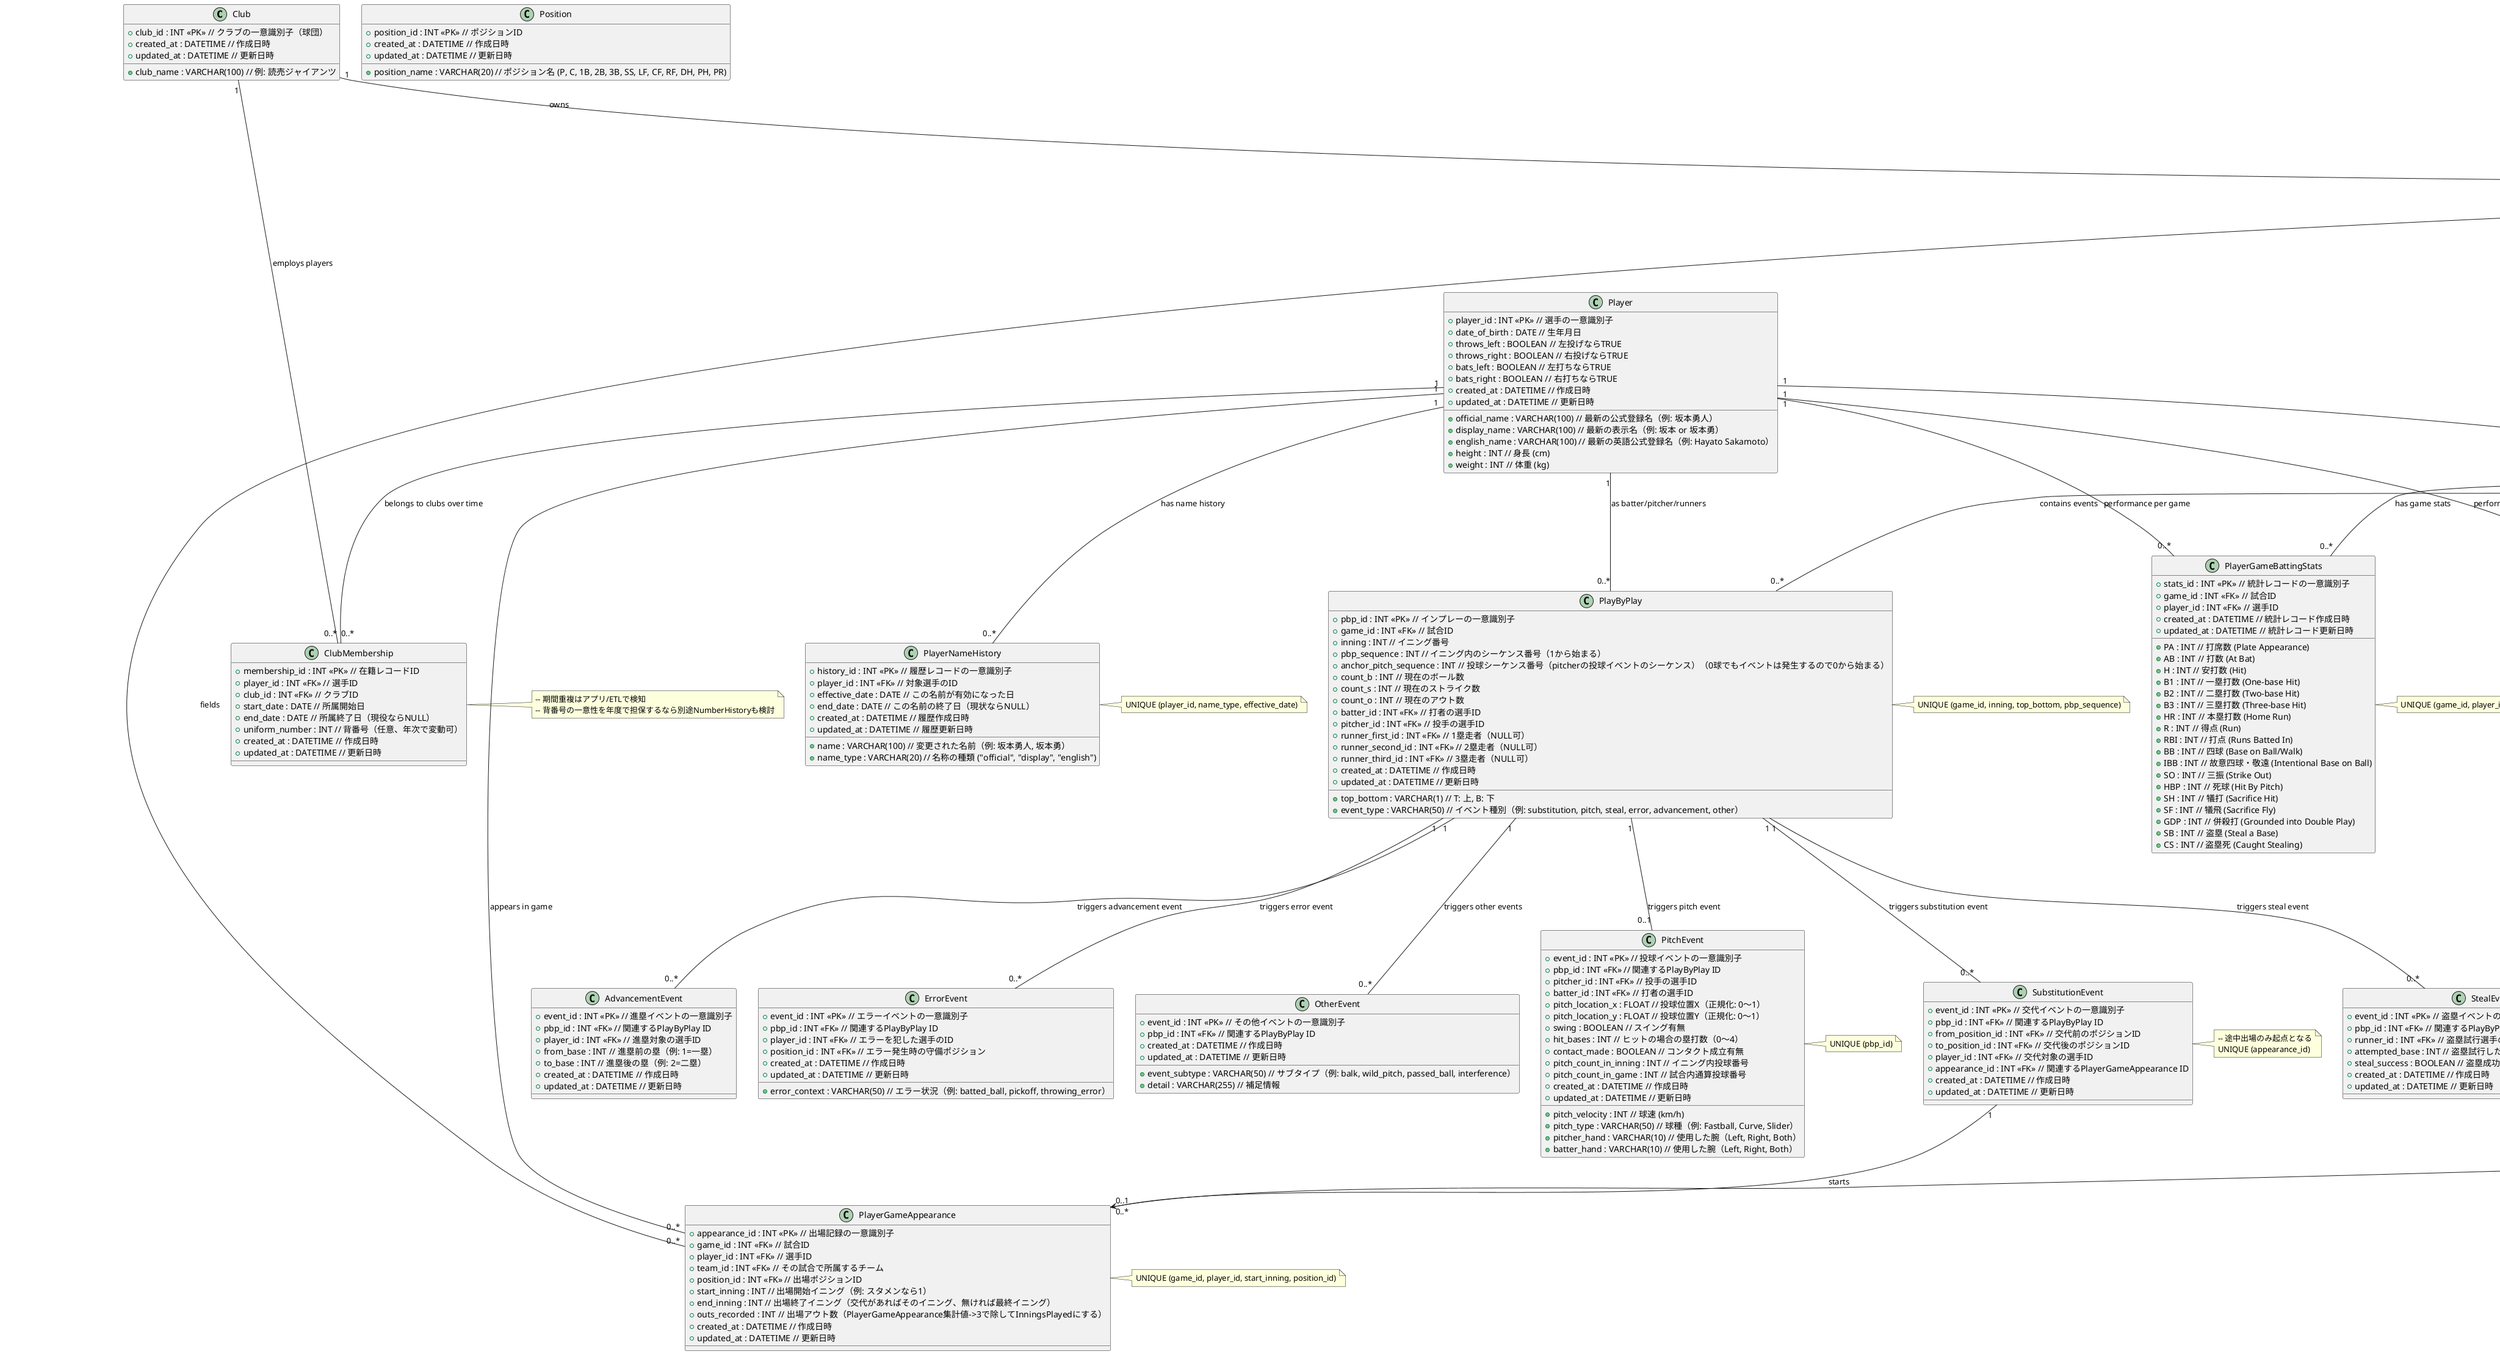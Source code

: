 @startuml schema
' ==========================
' チーム・球場・試合関連
' ==========================

' クラブ（親組織）：一軍/ファームの上位概念
class Club {
  + club_id : INT <<PK>> // クラブの一意識別子（球団）
  + club_name : VARCHAR(100) // 例: 読売ジャイアンツ
  + created_at : DATETIME // 作成日時
  + updated_at : DATETIME // 更新日時
}

' チーム（編成単位）：一軍/ファームなど
class Team {
  + team_id : INT <<PK>> // チームの一意識別子
  + club_id : INT <<FK>> // 所属クラブID
  + team_name : VARCHAR(100) // チーム名（例: 読売ジャイアンツ（一軍） など）
  + league : VARCHAR(50) // 所属リーグ（例：Central、Eastern など）
  + level : VARCHAR(20) // レベル（First, Farm など）
  + created_at : DATETIME // レコード作成日時
  + updated_at : DATETIME // 最終更新日時
}

Club "1" -- "0..*" Team : "owns"


' 球場テーブル：各球場の基本情報を管理
class Stadium {
  + stadium_id : INT <<PK>> // 球場の一意識別子
  + stadium_name : VARCHAR(100) // 球場名
  + is_dome : BOOLEAN // ドーム球場の場合TRUE
  + created_at : DATETIME // レコード作成日時
  + updated_at : DATETIME // 最終更新日時
}

' 試合カテゴリテーブル：試合種別（公式戦、ファーム、交流戦など）を管理
class GameCategory {
  + category_id : INT <<PK>> // カテゴリの一意識別子
  + category_name : VARCHAR(50) // 例: Official, Farm, Interleague, CS, JapanSeries, Open
  + created_at : DATETIME // 作成日時
  + updated_at : DATETIME // 更新日時
}

' 試合テーブル：各試合の詳細情報を管理
class Game {
  + game_id : INT <<PK>> // 試合の一意識別子
  + season_year : INT // シーズン年度（2月始まり）
  + game_date : DATE // 試合日
  + stadium_id : INT <<FK>> // 使用球場ID
  + home_team_id : INT <<FK>> // ホームチームID
  + away_team_id : INT <<FK>> // アウェイチームID
  + final_score_home : INT // ホームチーム最終得点
  + final_score_away : INT // アウェイチーム最終得点
  + status : VARCHAR(20) // 試合状態（scheduled, completed, cancelled）
  + is_nighter : BOOLEAN // ナイターかどうか(17時以降開始ならTRUE)
  + category_id : INT <<FK>> // 試合カテゴリID
  + source_yahoo_id : VARCHAR(20) // Yahoo!の試合ID(例：2021029801)
  + created_at : DATETIME // 作成日時
  + updated_at : DATETIME // 更新日時
}

Team "1" -- "0..*" Game : "hosts/visits"
Stadium "1" -- "0..*" Game : "hosts"
GameCategory "1" -- "0..*" Game : "categorizes"

' ==========================
' 選手・所属関連
' ==========================

' プレイヤーテーブル：各選手の最新の名前情報を管理
class Player {
  + player_id : INT <<PK>> // 選手の一意識別子
  + official_name : VARCHAR(100) // 最新の公式登録名（例: 坂本勇人）
  + display_name : VARCHAR(100) // 最新の表示名（例: 坂本 or 坂本勇）
  + english_name : VARCHAR(100) // 最新の英語公式登録名（例: Hayato Sakamoto）
  + date_of_birth : DATE // 生年月日
  + height : INT // 身長 (cm)
  + weight : INT // 体重 (kg)
  + throws_left : BOOLEAN // 左投げならTRUE
  + throws_right : BOOLEAN // 右投げならTRUE
  + bats_left : BOOLEAN // 左打ちならTRUE
  + bats_right : BOOLEAN // 右打ちならTRUE
  + created_at : DATETIME // 作成日時
  + updated_at : DATETIME // 更新日時
}

' PlayerNameHistoryテーブル：公式登録名・表示名の変更履歴を管理
class PlayerNameHistory {
  + history_id : INT <<PK>> // 履歴レコードの一意識別子
  + player_id : INT <<FK>> // 対象選手のID
  + name : VARCHAR(100) // 変更された名前（例: 坂本勇人, 坂本勇）
  + name_type : VARCHAR(20) // 名称の種類 ("official", "display", "english")
  + effective_date : DATE // この名前が有効になった日
  + end_date : DATE // この名前の終了日（現状ならNULL）
  + created_at : DATETIME // 履歴作成日時
  + updated_at : DATETIME // 履歴更新日時
}

' クラブ在籍（所属）履歴：選手はクラブに所属する（チームではなくクラブ）
class ClubMembership {
  + membership_id : INT <<PK>> // 在籍レコードID
  + player_id : INT <<FK>> // 選手ID
  + club_id : INT <<FK>> // クラブID
  + start_date : DATE // 所属開始日
  + end_date : DATE // 所属終了日（現役ならNULL）
  + uniform_number : INT // 背番号（任意、年次で変動可）
  + created_at : DATETIME // 作成日時
  + updated_at : DATETIME // 更新日時
}

Player "1" -- "0..*" ClubMembership : "belongs to clubs over time"
Club "1" -- "0..*" ClubMembership : "employs players"
Player "1" -- "0..*" PlayerNameHistory : "has name history"

' 出場状況テーブル：各試合での出場情報（スタメン・交代含む）
class PlayerGameAppearance {
  + appearance_id : INT <<PK>> // 出場記録の一意識別子
  + game_id : INT <<FK>> // 試合ID
  + player_id : INT <<FK>> // 選手ID
  + team_id : INT <<FK>> // その試合で所属するチーム
  + position_id : INT <<FK>> // 出場ポジションID
  + start_inning : INT // 出場開始イニング（例: スタメンなら1）
  + end_inning : INT // 出場終了イニング（交代があればそのイニング、無ければ最終イニング）
  + outs_recorded : INT // 出場アウト数（PlayerGameAppearance集計値->3で除してInningsPlayedにする）
  + created_at : DATETIME // 作成日時
  + updated_at : DATETIME // 更新日時
}

Team "1" -- "0..*" PlayerGameAppearance : "fields"
Game "1" -- "0..*" PlayerGameAppearance : "has appearance records"
Player "1" -- "0..*" PlayerGameAppearance : "appears in game"

' ==========================
' インプレー毎のイベント（PlayByPlay）
' ==========================
class PlayByPlay {
  + pbp_id : INT <<PK>> // インプレーの一意識別子
  + game_id : INT <<FK>> // 試合ID
  + inning : INT // イニング番号
  + top_bottom : VARCHAR(1) // T: 上, B: 下
  + pbp_sequence : INT // イニング内のシーケンス番号（1から始まる）
  + anchor_pitch_sequence : INT // 投球シーケンス番号（pitcherの投球イベントのシーケンス）（0球でもイベントは発生するので0から始まる）
  + count_b : INT // 現在のボール数
  + count_s : INT // 現在のストライク数
  + count_o : INT // 現在のアウト数
  + batter_id : INT <<FK>> // 打者の選手ID
  + pitcher_id : INT <<FK>> // 投手の選手ID
  + runner_first_id : INT <<FK>> // 1塁走者（NULL可）
  + runner_second_id : INT <<FK>> // 2塁走者（NULL可）
  + runner_third_id : INT <<FK>> // 3塁走者（NULL可）
  + event_type : VARCHAR(50) // イベント種別（例: substitution, pitch, steal, error, advancement, other）
  + created_at : DATETIME // 作成日時
  + updated_at : DATETIME // 更新日時
}

Game "1" -- "0..*" PlayByPlay : "contains events"
Player "1" -- "0..*" PlayByPlay : "as batter/pitcher/runners"

' ==========================
' 各イベントテーブル
' ==========================
class PitchEvent {
  + event_id : INT <<PK>> // 投球イベントの一意識別子
  + pbp_id : INT <<FK>> // 関連するPlayByPlay ID
  + pitcher_id : INT <<FK>> // 投手の選手ID
  + batter_id : INT <<FK>> // 打者の選手ID
  + pitch_velocity : INT // 球速 (km/h)
  + pitch_type : VARCHAR(50) // 球種（例: Fastball, Curve, Slider）
  + pitch_location_x : FLOAT // 投球位置X（正規化: 0～1）
  + pitch_location_y : FLOAT // 投球位置Y（正規化: 0～1）
  + swing : BOOLEAN // スイング有無
  + hit_bases : INT // ヒットの場合の塁打数（0～4）
  + contact_made : BOOLEAN // コンタクト成立有無
  + pitcher_hand : VARCHAR(10) // 使用した腕（Left, Right, Both）
  + batter_hand : VARCHAR(10) // 使用した腕（Left, Right, Both）
  + pitch_count_in_inning : INT // イニング内投球番号
  + pitch_count_in_game : INT // 試合内通算投球番号
  + created_at : DATETIME // 作成日時
  + updated_at : DATETIME // 更新日時
}

' PBP 1件につき PitchEvent は最大1（非投球PBPの場合は0）
PlayByPlay "1" -- "0..1" PitchEvent : "triggers pitch event"

class StealEvent {
  + event_id : INT <<PK>> // 盗塁イベントの一意識別子
  + pbp_id : INT <<FK>> // 関連するPlayByPlay ID
  + runner_id : INT <<FK>> // 盗塁試行選手のID
  + attempted_base : INT // 盗塁試行した塁（2=二塁, 3=三塁, 4=本塁）
  + steal_success : BOOLEAN // 盗塁成功ならTRUE
  + created_at : DATETIME // 作成日時
  + updated_at : DATETIME // 更新日時
}

PlayByPlay "1" -- "0..*" StealEvent : "triggers steal event"

class SubstitutionEvent {
  + event_id : INT <<PK>> // 交代イベントの一意識別子
  + pbp_id : INT <<FK>> // 関連するPlayByPlay ID
  + from_position_id : INT <<FK>> // 交代前のポジションID
  + to_position_id : INT <<FK>> // 交代後のポジションID
  + player_id : INT <<FK>> // 交代対象の選手ID
  + appearance_id : INT <<FK>> // 関連するPlayerGameAppearance ID
  + created_at : DATETIME // 作成日時
  + updated_at : DATETIME // 更新日時
}
' 途中出場のみ：イベント1件が“新規appearance”を起動
PlayByPlay "1" -- "0..*" SubstitutionEvent : "triggers substitution event"
SubstitutionEvent "1" --> "0..1" PlayerGameAppearance : "starts"

class AdvancementEvent {
  + event_id : INT <<PK>> // 進塁イベントの一意識別子
  + pbp_id : INT <<FK>> // 関連するPlayByPlay ID
  + player_id : INT <<FK>> // 進塁対象の選手ID
  + from_base : INT // 進塁前の塁（例: 1=一塁）
  + to_base : INT // 進塁後の塁（例: 2=二塁）
  + created_at : DATETIME // 作成日時
  + updated_at : DATETIME // 更新日時
}

PlayByPlay "1" -- "0..*" AdvancementEvent : "triggers advancement event"

class ErrorEvent {
  + event_id : INT <<PK>> // エラーイベントの一意識別子
  + pbp_id : INT <<FK>> // 関連するPlayByPlay ID
  + player_id : INT <<FK>> // エラーを犯した選手のID
  + position_id : INT <<FK>> // エラー発生時の守備ポジション
  + error_context : VARCHAR(50) // エラー状況（例: batted_ball, pickoff, throwing_error）
  + created_at : DATETIME // 作成日時
  + updated_at : DATETIME // 更新日時
}

PlayByPlay "1" -- "0..*" ErrorEvent : "triggers error event"

class OtherEvent {
  + event_id : INT <<PK>> // その他イベントの一意識別子
  + pbp_id : INT <<FK>> // 関連するPlayByPlay ID
  + event_subtype : VARCHAR(50) // サブタイプ（例: balk, wild_pitch, passed_ball, interference）
  + detail : VARCHAR(255) // 補足情報
  + created_at : DATETIME // 作成日時
  + updated_at : DATETIME // 更新日時
}

PlayByPlay "1" -- "0..*" OtherEvent : "triggers other events"

' ==========================
' 個人成績テーブル：試合単位（打撃・投手・守備）の統計
' ==========================
class PlayerGameBattingStats {
  + stats_id : INT <<PK>> // 統計レコードの一意識別子
  + game_id : INT <<FK>> // 試合ID
  + player_id : INT <<FK>> // 選手ID
  + PA : INT // 打席数 (Plate Appearance)
  + AB : INT // 打数 (At Bat)
  + H : INT // 安打数 (Hit)
  + B1 : INT // 一塁打数 (One-base Hit)
  + B2 : INT // 二塁打数 (Two-base Hit)
  + B3 : INT // 三塁打数 (Three-base Hit)
  + HR : INT // 本塁打数 (Home Run)
  + R : INT // 得点 (Run)
  + RBI : INT // 打点 (Runs Batted In)
  + BB : INT // 四球 (Base on Ball/Walk)
  + IBB : INT // 故意四球・敬遠 (Intentional Base on Ball)
  + SO : INT // 三振 (Strike Out)
  + HBP : INT // 死球 (Hit By Pitch)
  + SH : INT // 犠打 (Sacrifice Hit)
  + SF : INT // 犠飛 (Sacrifice Fly)
  + GDP : INT // 併殺打 (Grounded into Double Play)
  + SB : INT // 盗塁 (Steal a Base)
  + CS : INT // 盗塁死 (Caught Stealing)
  + created_at : DATETIME // 統計レコード作成日時
  + updated_at : DATETIME // 統計レコード更新日時
}

Game "1" -- "0..*" PlayerGameBattingStats : "has game stats"
Player "1" -- "0..*" PlayerGameBattingStats : "performance per game"

class PlayerGamePitchingStats {
  + stats_id : INT <<PK>> // 統計レコードの一意識別子
  + game_id : INT <<FK>> // 試合ID
  + player_id : INT <<FK>> // 選手ID
  + W : INT // 勝利 (Win) 0 or 1
  + L : INT // 敗戦 (Lose) 0 or 1
  + G : INT // 登板 (Game) 0 or 1
  + GS : INT // 先発登板 (Games Started) 0 or 1
  + CG : INT // 完投 (Complete Game) 0 or 1
  + ShO : INT // 完封 (Shutout) 0 or 1
  + SV : INT // セーブ数 (Save) 0 or 1
  + HLD : INT // ホールド数 (Hold) 0 or 1
  + outs_recorded : INT // 出場アウト数（PlayerGameAppearance集計値->3で除してInningsPlayedにする）
  + TBF : INT // 対戦打者数 (Total Batters Faced)
  + H : INT // 被安打数 (Hits Allowed)
  + R : INT // 失点 (Runs Allowed)
  + ER : INT // 自責点 (Earned Runs)
  + HR : INT // 被本塁打数 (Home Runs Allowed)
  + BB : INT // 与四球数 (Walks and Given)
  + IBB : INT // 故意四球・敬遠数 (Intentional Base on Ball Given)
  + HBP : INT // 与死球数 (Hit By Pitch given)
  + WP : INT // ワイルドピッチ数 (Wild Pitch)
  + BK : INT // ボーク数 (Balk)
  + SO : INT // 奪三振 (Strikeout)
  + SB : INT // 許盗塁 (Stolen Base Allowed)
  + CS : INT // 盗塁刺 (Caught Stealing)
  + Pitches : INT // 投球数 (Total Pitches)
  + created_at : DATETIME // 統計レコード作成日時
  + updated_at : DATETIME // 統計レコード更新日時
}

Game "1" -- "0..*" PlayerGamePitchingStats : "has game stats"
Player "1" -- "0..*" PlayerGamePitchingStats : "performance per game"

class PlayerGameFieldingStats {
  + stats_id : INT <<PK>> // 統計レコードの一意識別子
  + game_id : INT <<FK>> // 試合ID
  + player_id : INT <<FK>> // 選手ID
  + G : INT // 試合数 (Games)
  + GS : INT // 先発出場 (Games Started)
  + outs_recorded : INT // 出場アウト数（PlayerGameAppearance集計値->3で除してInningsPlayedにする）
  + E : INT // 失策 (Errors)
  + SB : INT // 許盗塁 (Stolen Base Allowed) 捕手
  + CS : INT // 盗塁刺 (Caught Stealing) 捕手
  + WP : INT // 暴投・ワイルドピッチ (Wild Pitch) 捕手
  + PB : INT // 捕逸・パスボール (Passed Ball) 捕手
  + created_at : DATETIME // 統計レコード作成日時
  + updated_at : DATETIME // 統計レコード更新日時
}

Game "1" -- "0..*" PlayerGameFieldingStats : "has game stats"
Player "1" -- "0..*" PlayerGameFieldingStats : "performance per game"

' ==========================
' チーム成績テーブル：試合単位（打撃・投手・守備）の統計
' ==========================

class TeamGameBattingStats {
  + stats_id : INT <<PK>> // 統計レコードの一意識別子
  + game_id : INT <<FK>> // 試合ID
  + team_id : INT <<FK>> // チームID
  + PA : INT // 打席数 (Plate Appearance)
  + AB : INT // 打数 (At Bat)
  + H : INT // 安打数 (Hit)
  + B1 : INT // 一塁打数 (One-base Hit)
  + B2 : INT // 二塁打数 (Two-base Hit)
  + B3 : INT // 三塁打数 (Three-base Hit)
  + HR : INT // 本塁打数 (Home Run)
  + R : INT // 得点 (Run)
  + RBI : INT // 打点 (Runs Batted In)
  + BB : INT // 四球 (Base on Ball/Walk)
  + IBB : INT // 故意四球・敬遠 (Intentional Base on Ball)
  + SO : INT // 三振 (Strike Out)
  + HBP : INT // 死球 (Hit By Pitch)
  + SH : INT // 犠打 (Sacrifice Hit)
  + SF : INT // 犠飛 (Sacrifice Fly)
  + GDP : INT // 併殺打 (Grounded into Double Play)
  + SB : INT // 盗塁 (Steal a Base)
  + CS : INT // 盗塁死 (Caught Stealing)
  + created_at : DATETIME // 統計レコード作成日時
  + updated_at : DATETIME // 統計レコード更新日時
}

Game "1" -- "0..*" TeamGameBattingStats : "has game stats"
Team "1" -- "0..*" TeamGameBattingStats : "performance per game"

class TeamGamePitchingStats {
  + stats_id : INT <<PK>> // 統計レコードの一意識別子
  + game_id : INT <<FK>> // 試合ID
  + team_id : INT <<FK>> // チームID
  + W : INT // 勝利 (Win) 0 or 1
  + L : INT // 敗戦 (Lose) 0 or 1
  + G : INT // 試合数 (Game)
  + CG : INT // 完投 (Complete Game) 0 or 1
  + ShO : INT // 完封 (Shutout) 0 or 1
  + SV : INT // セーブ数 (Save) 0 or 1
  + HLD : INT // ホールド数 (Hold) 0 or 1
  + outs_recorded : INT // 出場アウト数（PlayerGameAppearance集計値->3で除してInningsPlayedにする）
  + TBF : INT // 対戦打者数 (Total Batters Faced)
  + H : INT // 被安打数 (Hits Allowed)
  + R : INT // 失点 (Runs Allowed)
  + ER : INT // 自責点 (Earned Runs)
  + HR : INT // 被本塁打数 (Home Runs Allowed)
  + BB : INT // 与四球数 (Walks and Given)
  + IBB : INT // 故意四球・敬遠数 (Intentional Base on Ball Given)
  + HBP : INT // 与死球数 (Hit By Pitch given)
  + WP : INT // ワイルドピッチ数 (Wild Pitch)
  + BK : INT // ボーク数 (Balk)
  + SO : INT // 奪三振 (Strikeout)
  + SB : INT // 許盗塁 (Stolen Base Allowed)
  + CS : INT // 盗塁刺 (Caught Stealing)
  + created_at : DATETIME // 統計レコード作成日時
  + updated_at : DATETIME // 統計レコード更新日時
}

Game "1" -- "0..*" TeamGamePitchingStats : "has game stats"
Team "1" -- "0..*" TeamGamePitchingStats : "performance per game"

class TeamGameFieldingStats {
  + stats_id : INT <<PK>> // 統計レコードの一意識別子
  + game_id : INT <<FK>> // 試合ID
  + team_id : INT <<FK>> // チームID
  + G : INT // 試合数 (Game)
  + E : INT // 失策 (Errors)
  + SB : INT // 許盗塁 (Stolen Base Allowed)
  + CS : INT // 盗塁刺 (Caught Stealing)
  + WP : INT // 暴投・ワイルドピッチ (Wild Pitch)
  + PB : INT // 捕逸・パスボール (Passed Ball)
  + created_at : DATETIME // 統計レコード作成日時
  + updated_at : DATETIME // 統計レコード更新日時
}

Game "1" -- "0..*" TeamGameFieldingStats : "has game stats"
Team "1" -- "0..*" TeamGameFieldingStats : "performance per game"

' ==========================
' ポジションテーブル
' ==========================

class Position {
  + position_id : INT <<PK>> // ポジションID
  + position_name : VARCHAR(20) // ポジション名 (P, C, 1B, 2B, 3B, SS, LF, CF, RF, DH, PH, PR)
  + created_at : DATETIME // 作成日時
  + updated_at : DATETIME // 更新日時
}


' ==========================
' UNIQUE 制約（複合）は note で明示
' ==========================

' PBPの通番（試合内での一意性を担保）
note right of PlayByPlay
  UNIQUE (game_id, inning, top_bottom, pbp_sequence)
end note

' 個人成績は試合×選手、試合×チームで一意
note right of PlayerGameBattingStats
  UNIQUE (game_id, player_id)
end note

note right of PlayerGamePitchingStats
  UNIQUE (game_id, player_id)
end note

note right of PlayerGameFieldingStats
  UNIQUE (game_id, player_id)
end note

note right of TeamGameBattingStats
  UNIQUE (game_id, team_id)
end note

note right of TeamGamePitchingStats
  UNIQUE (game_id, team_id)
end note

note right of TeamGameFieldingStats
  UNIQUE (game_id, team_id)
end note

' 名前履歴は (player_id, name_type, effective_date) で一意
note right of PlayerNameHistory
  UNIQUE (player_id, name_type, effective_date)
end note

' クラブ在籍は期間重複をアプリ/ETLで検知（DBでの範囲制約は困難）
note right of ClubMembership
  -- 期間重複はアプリ/ETLで検知
  -- 背番号の一意性を年度で担保するなら別途NumberHistoryも検討
end note

' PitchEvent は PBP 1件に最大1（FKに UNIQUE を張ると堅い）
note right of PitchEvent
  UNIQUE (pbp_id)
end note

' 出場記録の重複防止（同一試合・同一選手・同一開始イニング・同一ポジションで一意）
note right of PlayerGameAppearance
  UNIQUE (game_id, player_id, start_inning, position_id)
end note

note right of SubstitutionEvent
  -- 途中出場のみ起点となる
  UNIQUE (appearance_id)
end note

@enduml